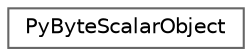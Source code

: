 digraph "Graphical Class Hierarchy"
{
 // LATEX_PDF_SIZE
  bgcolor="transparent";
  edge [fontname=Helvetica,fontsize=10,labelfontname=Helvetica,labelfontsize=10];
  node [fontname=Helvetica,fontsize=10,shape=box,height=0.2,width=0.4];
  rankdir="LR";
  Node0 [id="Node000000",label="PyByteScalarObject",height=0.2,width=0.4,color="grey40", fillcolor="white", style="filled",URL="$d9/db5/structPyByteScalarObject.html",tooltip=" "];
}
